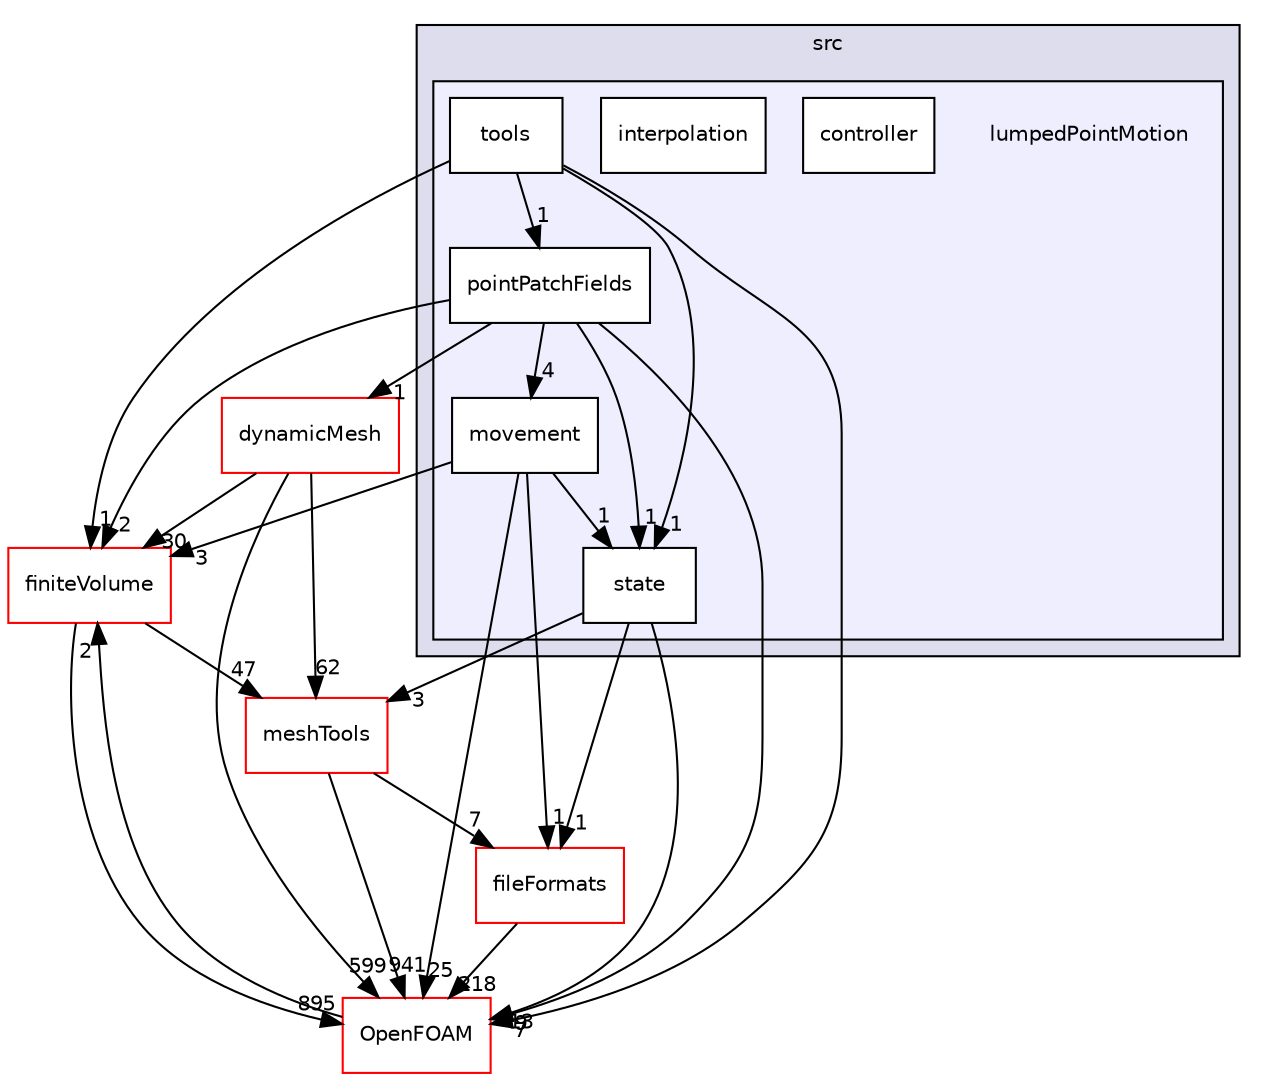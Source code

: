 digraph "src/lumpedPointMotion" {
  bgcolor=transparent;
  compound=true
  node [ fontsize="10", fontname="Helvetica"];
  edge [ labelfontsize="10", labelfontname="Helvetica"];
  subgraph clusterdir_68267d1309a1af8e8297ef4c3efbcdba {
    graph [ bgcolor="#ddddee", pencolor="black", label="src" fontname="Helvetica", fontsize="10", URL="dir_68267d1309a1af8e8297ef4c3efbcdba.html"]
  subgraph clusterdir_f040a96d06a810e977c8591d02f7d383 {
    graph [ bgcolor="#eeeeff", pencolor="black", label="" URL="dir_f040a96d06a810e977c8591d02f7d383.html"];
    dir_f040a96d06a810e977c8591d02f7d383 [shape=plaintext label="lumpedPointMotion"];
    dir_7d4da18f080e0089e9273831e7ea86d7 [shape=box label="controller" color="black" fillcolor="white" style="filled" URL="dir_7d4da18f080e0089e9273831e7ea86d7.html"];
    dir_447d11ed667b6d6e52bbdeec2537edcd [shape=box label="interpolation" color="black" fillcolor="white" style="filled" URL="dir_447d11ed667b6d6e52bbdeec2537edcd.html"];
    dir_1236b01f4be03b4b19200573ab5a5da6 [shape=box label="movement" color="black" fillcolor="white" style="filled" URL="dir_1236b01f4be03b4b19200573ab5a5da6.html"];
    dir_b76c63f960e99c3ea1e7baacf3268e7e [shape=box label="pointPatchFields" color="black" fillcolor="white" style="filled" URL="dir_b76c63f960e99c3ea1e7baacf3268e7e.html"];
    dir_27389f56c7956b4c223e8ddfee5951d9 [shape=box label="state" color="black" fillcolor="white" style="filled" URL="dir_27389f56c7956b4c223e8ddfee5951d9.html"];
    dir_20fedfda451373503d1f8d3814d90b20 [shape=box label="tools" color="black" fillcolor="white" style="filled" URL="dir_20fedfda451373503d1f8d3814d90b20.html"];
  }
  }
  dir_9bd15774b555cf7259a6fa18f99fe99b [shape=box label="finiteVolume" color="red" URL="dir_9bd15774b555cf7259a6fa18f99fe99b.html"];
  dir_ae30ad0bef50cf391b24c614251bb9fd [shape=box label="meshTools" color="red" URL="dir_ae30ad0bef50cf391b24c614251bb9fd.html"];
  dir_63742796c427c97a292c80f7db71da36 [shape=box label="dynamicMesh" color="red" URL="dir_63742796c427c97a292c80f7db71da36.html"];
  dir_b05602f37bb521a7142c0a3e200b5f35 [shape=box label="fileFormats" color="red" URL="dir_b05602f37bb521a7142c0a3e200b5f35.html"];
  dir_c5473ff19b20e6ec4dfe5c310b3778a8 [shape=box label="OpenFOAM" color="red" URL="dir_c5473ff19b20e6ec4dfe5c310b3778a8.html"];
  dir_9bd15774b555cf7259a6fa18f99fe99b->dir_ae30ad0bef50cf391b24c614251bb9fd [headlabel="47", labeldistance=1.5 headhref="dir_000814_001949.html"];
  dir_9bd15774b555cf7259a6fa18f99fe99b->dir_c5473ff19b20e6ec4dfe5c310b3778a8 [headlabel="895", labeldistance=1.5 headhref="dir_000814_002151.html"];
  dir_1236b01f4be03b4b19200573ab5a5da6->dir_9bd15774b555cf7259a6fa18f99fe99b [headlabel="3", labeldistance=1.5 headhref="dir_001889_000814.html"];
  dir_1236b01f4be03b4b19200573ab5a5da6->dir_b05602f37bb521a7142c0a3e200b5f35 [headlabel="1", labeldistance=1.5 headhref="dir_001889_000682.html"];
  dir_1236b01f4be03b4b19200573ab5a5da6->dir_c5473ff19b20e6ec4dfe5c310b3778a8 [headlabel="25", labeldistance=1.5 headhref="dir_001889_002151.html"];
  dir_1236b01f4be03b4b19200573ab5a5da6->dir_27389f56c7956b4c223e8ddfee5951d9 [headlabel="1", labeldistance=1.5 headhref="dir_001889_001892.html"];
  dir_ae30ad0bef50cf391b24c614251bb9fd->dir_b05602f37bb521a7142c0a3e200b5f35 [headlabel="7", labeldistance=1.5 headhref="dir_001949_000682.html"];
  dir_ae30ad0bef50cf391b24c614251bb9fd->dir_c5473ff19b20e6ec4dfe5c310b3778a8 [headlabel="941", labeldistance=1.5 headhref="dir_001949_002151.html"];
  dir_b76c63f960e99c3ea1e7baacf3268e7e->dir_9bd15774b555cf7259a6fa18f99fe99b [headlabel="2", labeldistance=1.5 headhref="dir_001891_000814.html"];
  dir_b76c63f960e99c3ea1e7baacf3268e7e->dir_1236b01f4be03b4b19200573ab5a5da6 [headlabel="4", labeldistance=1.5 headhref="dir_001891_001889.html"];
  dir_b76c63f960e99c3ea1e7baacf3268e7e->dir_63742796c427c97a292c80f7db71da36 [headlabel="1", labeldistance=1.5 headhref="dir_001891_000588.html"];
  dir_b76c63f960e99c3ea1e7baacf3268e7e->dir_c5473ff19b20e6ec4dfe5c310b3778a8 [headlabel="9", labeldistance=1.5 headhref="dir_001891_002151.html"];
  dir_b76c63f960e99c3ea1e7baacf3268e7e->dir_27389f56c7956b4c223e8ddfee5951d9 [headlabel="1", labeldistance=1.5 headhref="dir_001891_001892.html"];
  dir_63742796c427c97a292c80f7db71da36->dir_9bd15774b555cf7259a6fa18f99fe99b [headlabel="30", labeldistance=1.5 headhref="dir_000588_000814.html"];
  dir_63742796c427c97a292c80f7db71da36->dir_ae30ad0bef50cf391b24c614251bb9fd [headlabel="62", labeldistance=1.5 headhref="dir_000588_001949.html"];
  dir_63742796c427c97a292c80f7db71da36->dir_c5473ff19b20e6ec4dfe5c310b3778a8 [headlabel="599", labeldistance=1.5 headhref="dir_000588_002151.html"];
  dir_b05602f37bb521a7142c0a3e200b5f35->dir_c5473ff19b20e6ec4dfe5c310b3778a8 [headlabel="218", labeldistance=1.5 headhref="dir_000682_002151.html"];
  dir_20fedfda451373503d1f8d3814d90b20->dir_9bd15774b555cf7259a6fa18f99fe99b [headlabel="1", labeldistance=1.5 headhref="dir_001893_000814.html"];
  dir_20fedfda451373503d1f8d3814d90b20->dir_b76c63f960e99c3ea1e7baacf3268e7e [headlabel="1", labeldistance=1.5 headhref="dir_001893_001891.html"];
  dir_20fedfda451373503d1f8d3814d90b20->dir_c5473ff19b20e6ec4dfe5c310b3778a8 [headlabel="7", labeldistance=1.5 headhref="dir_001893_002151.html"];
  dir_20fedfda451373503d1f8d3814d90b20->dir_27389f56c7956b4c223e8ddfee5951d9 [headlabel="1", labeldistance=1.5 headhref="dir_001893_001892.html"];
  dir_c5473ff19b20e6ec4dfe5c310b3778a8->dir_9bd15774b555cf7259a6fa18f99fe99b [headlabel="2", labeldistance=1.5 headhref="dir_002151_000814.html"];
  dir_27389f56c7956b4c223e8ddfee5951d9->dir_ae30ad0bef50cf391b24c614251bb9fd [headlabel="3", labeldistance=1.5 headhref="dir_001892_001949.html"];
  dir_27389f56c7956b4c223e8ddfee5951d9->dir_b05602f37bb521a7142c0a3e200b5f35 [headlabel="1", labeldistance=1.5 headhref="dir_001892_000682.html"];
  dir_27389f56c7956b4c223e8ddfee5951d9->dir_c5473ff19b20e6ec4dfe5c310b3778a8 [headlabel="13", labeldistance=1.5 headhref="dir_001892_002151.html"];
}
